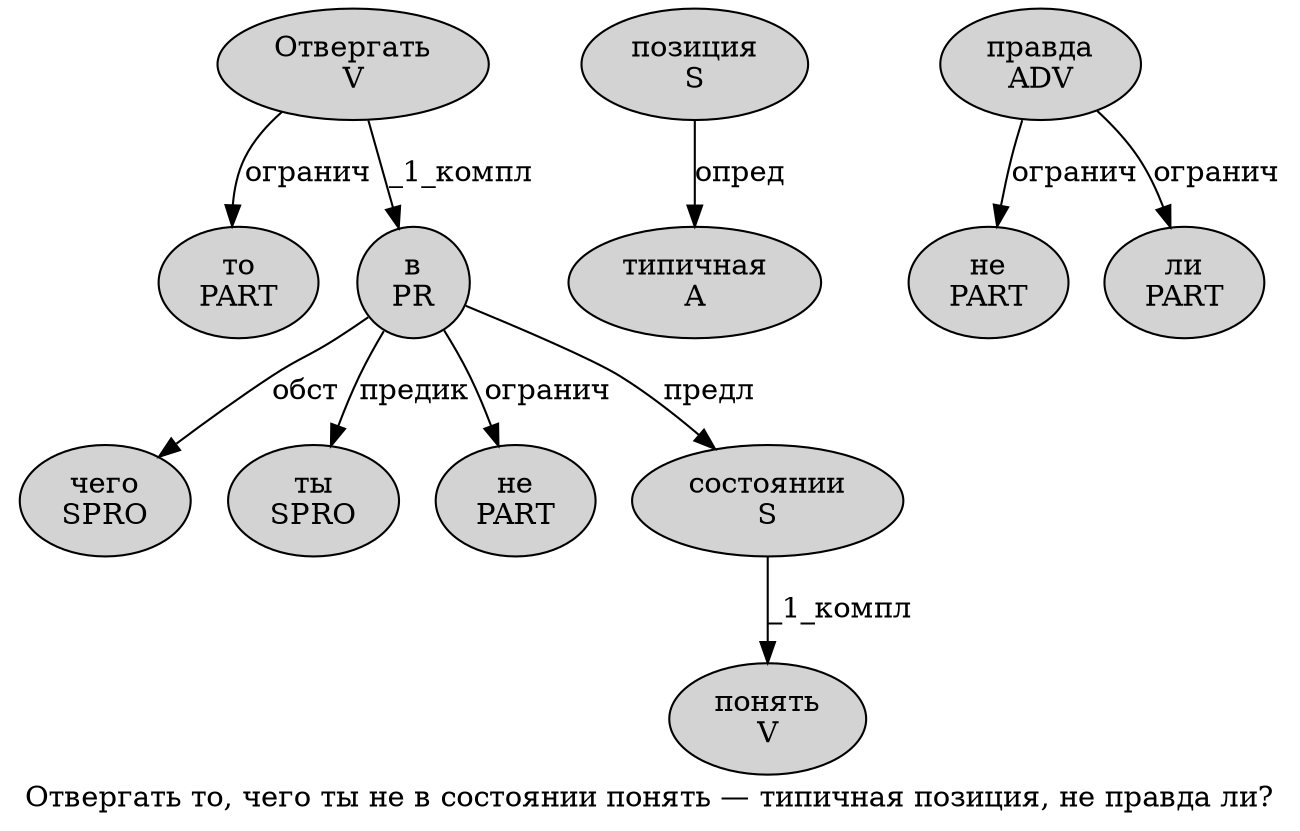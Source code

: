 digraph SENTENCE_1364 {
	graph [label="Отвергать то, чего ты не в состоянии понять — типичная позиция, не правда ли?"]
	node [style=filled]
		0 [label="Отвергать
V" color="" fillcolor=lightgray penwidth=1 shape=ellipse]
		1 [label="то
PART" color="" fillcolor=lightgray penwidth=1 shape=ellipse]
		3 [label="чего
SPRO" color="" fillcolor=lightgray penwidth=1 shape=ellipse]
		4 [label="ты
SPRO" color="" fillcolor=lightgray penwidth=1 shape=ellipse]
		5 [label="не
PART" color="" fillcolor=lightgray penwidth=1 shape=ellipse]
		6 [label="в
PR" color="" fillcolor=lightgray penwidth=1 shape=ellipse]
		7 [label="состоянии
S" color="" fillcolor=lightgray penwidth=1 shape=ellipse]
		8 [label="понять
V" color="" fillcolor=lightgray penwidth=1 shape=ellipse]
		10 [label="типичная
A" color="" fillcolor=lightgray penwidth=1 shape=ellipse]
		11 [label="позиция
S" color="" fillcolor=lightgray penwidth=1 shape=ellipse]
		13 [label="не
PART" color="" fillcolor=lightgray penwidth=1 shape=ellipse]
		14 [label="правда
ADV" color="" fillcolor=lightgray penwidth=1 shape=ellipse]
		15 [label="ли
PART" color="" fillcolor=lightgray penwidth=1 shape=ellipse]
			11 -> 10 [label="опред"]
			6 -> 3 [label="обст"]
			6 -> 4 [label="предик"]
			6 -> 5 [label="огранич"]
			6 -> 7 [label="предл"]
			7 -> 8 [label="_1_компл"]
			0 -> 1 [label="огранич"]
			0 -> 6 [label="_1_компл"]
			14 -> 13 [label="огранич"]
			14 -> 15 [label="огранич"]
}